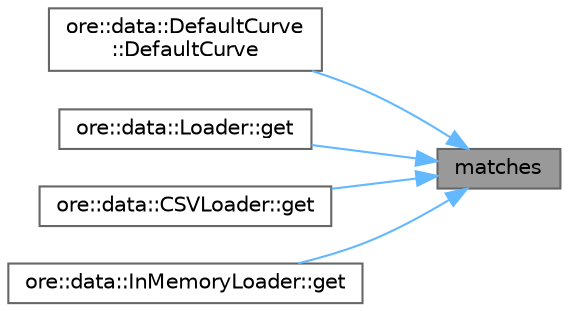 digraph "matches"
{
 // INTERACTIVE_SVG=YES
 // LATEX_PDF_SIZE
  bgcolor="transparent";
  edge [fontname=Helvetica,fontsize=10,labelfontname=Helvetica,labelfontsize=10];
  node [fontname=Helvetica,fontsize=10,shape=box,height=0.2,width=0.4];
  rankdir="RL";
  Node1 [label="matches",height=0.2,width=0.4,color="gray40", fillcolor="grey60", style="filled", fontcolor="black",tooltip=" "];
  Node1 -> Node2 [dir="back",color="steelblue1",style="solid"];
  Node2 [label="ore::data::DefaultCurve\l::DefaultCurve",height=0.2,width=0.4,color="grey40", fillcolor="white", style="filled",URL="$classore_1_1data_1_1_default_curve.html#aab7d6b459c59f1a3854a5cefc764f485",tooltip="Detailed constructor."];
  Node1 -> Node3 [dir="back",color="steelblue1",style="solid"];
  Node3 [label="ore::data::Loader::get",height=0.2,width=0.4,color="grey40", fillcolor="white", style="filled",URL="$classore_1_1data_1_1_loader.html#a7e9ecd1f80694f7f08f80d7af51425db",tooltip="get quotes matching a wildcard, this should be overriden in derived classes for performance"];
  Node1 -> Node4 [dir="back",color="steelblue1",style="solid"];
  Node4 [label="ore::data::CSVLoader::get",height=0.2,width=0.4,color="grey40", fillcolor="white", style="filled",URL="$classore_1_1data_1_1_c_s_v_loader.html#ad511d01ae42756876d9a116d19d8107a",tooltip="get quotes matching a wildcard"];
  Node1 -> Node5 [dir="back",color="steelblue1",style="solid"];
  Node5 [label="ore::data::InMemoryLoader::get",height=0.2,width=0.4,color="grey40", fillcolor="white", style="filled",URL="$classore_1_1data_1_1_in_memory_loader.html#ad511d01ae42756876d9a116d19d8107a",tooltip="get quotes matching a wildcard, this should be overriden in derived classes for performance"];
}

